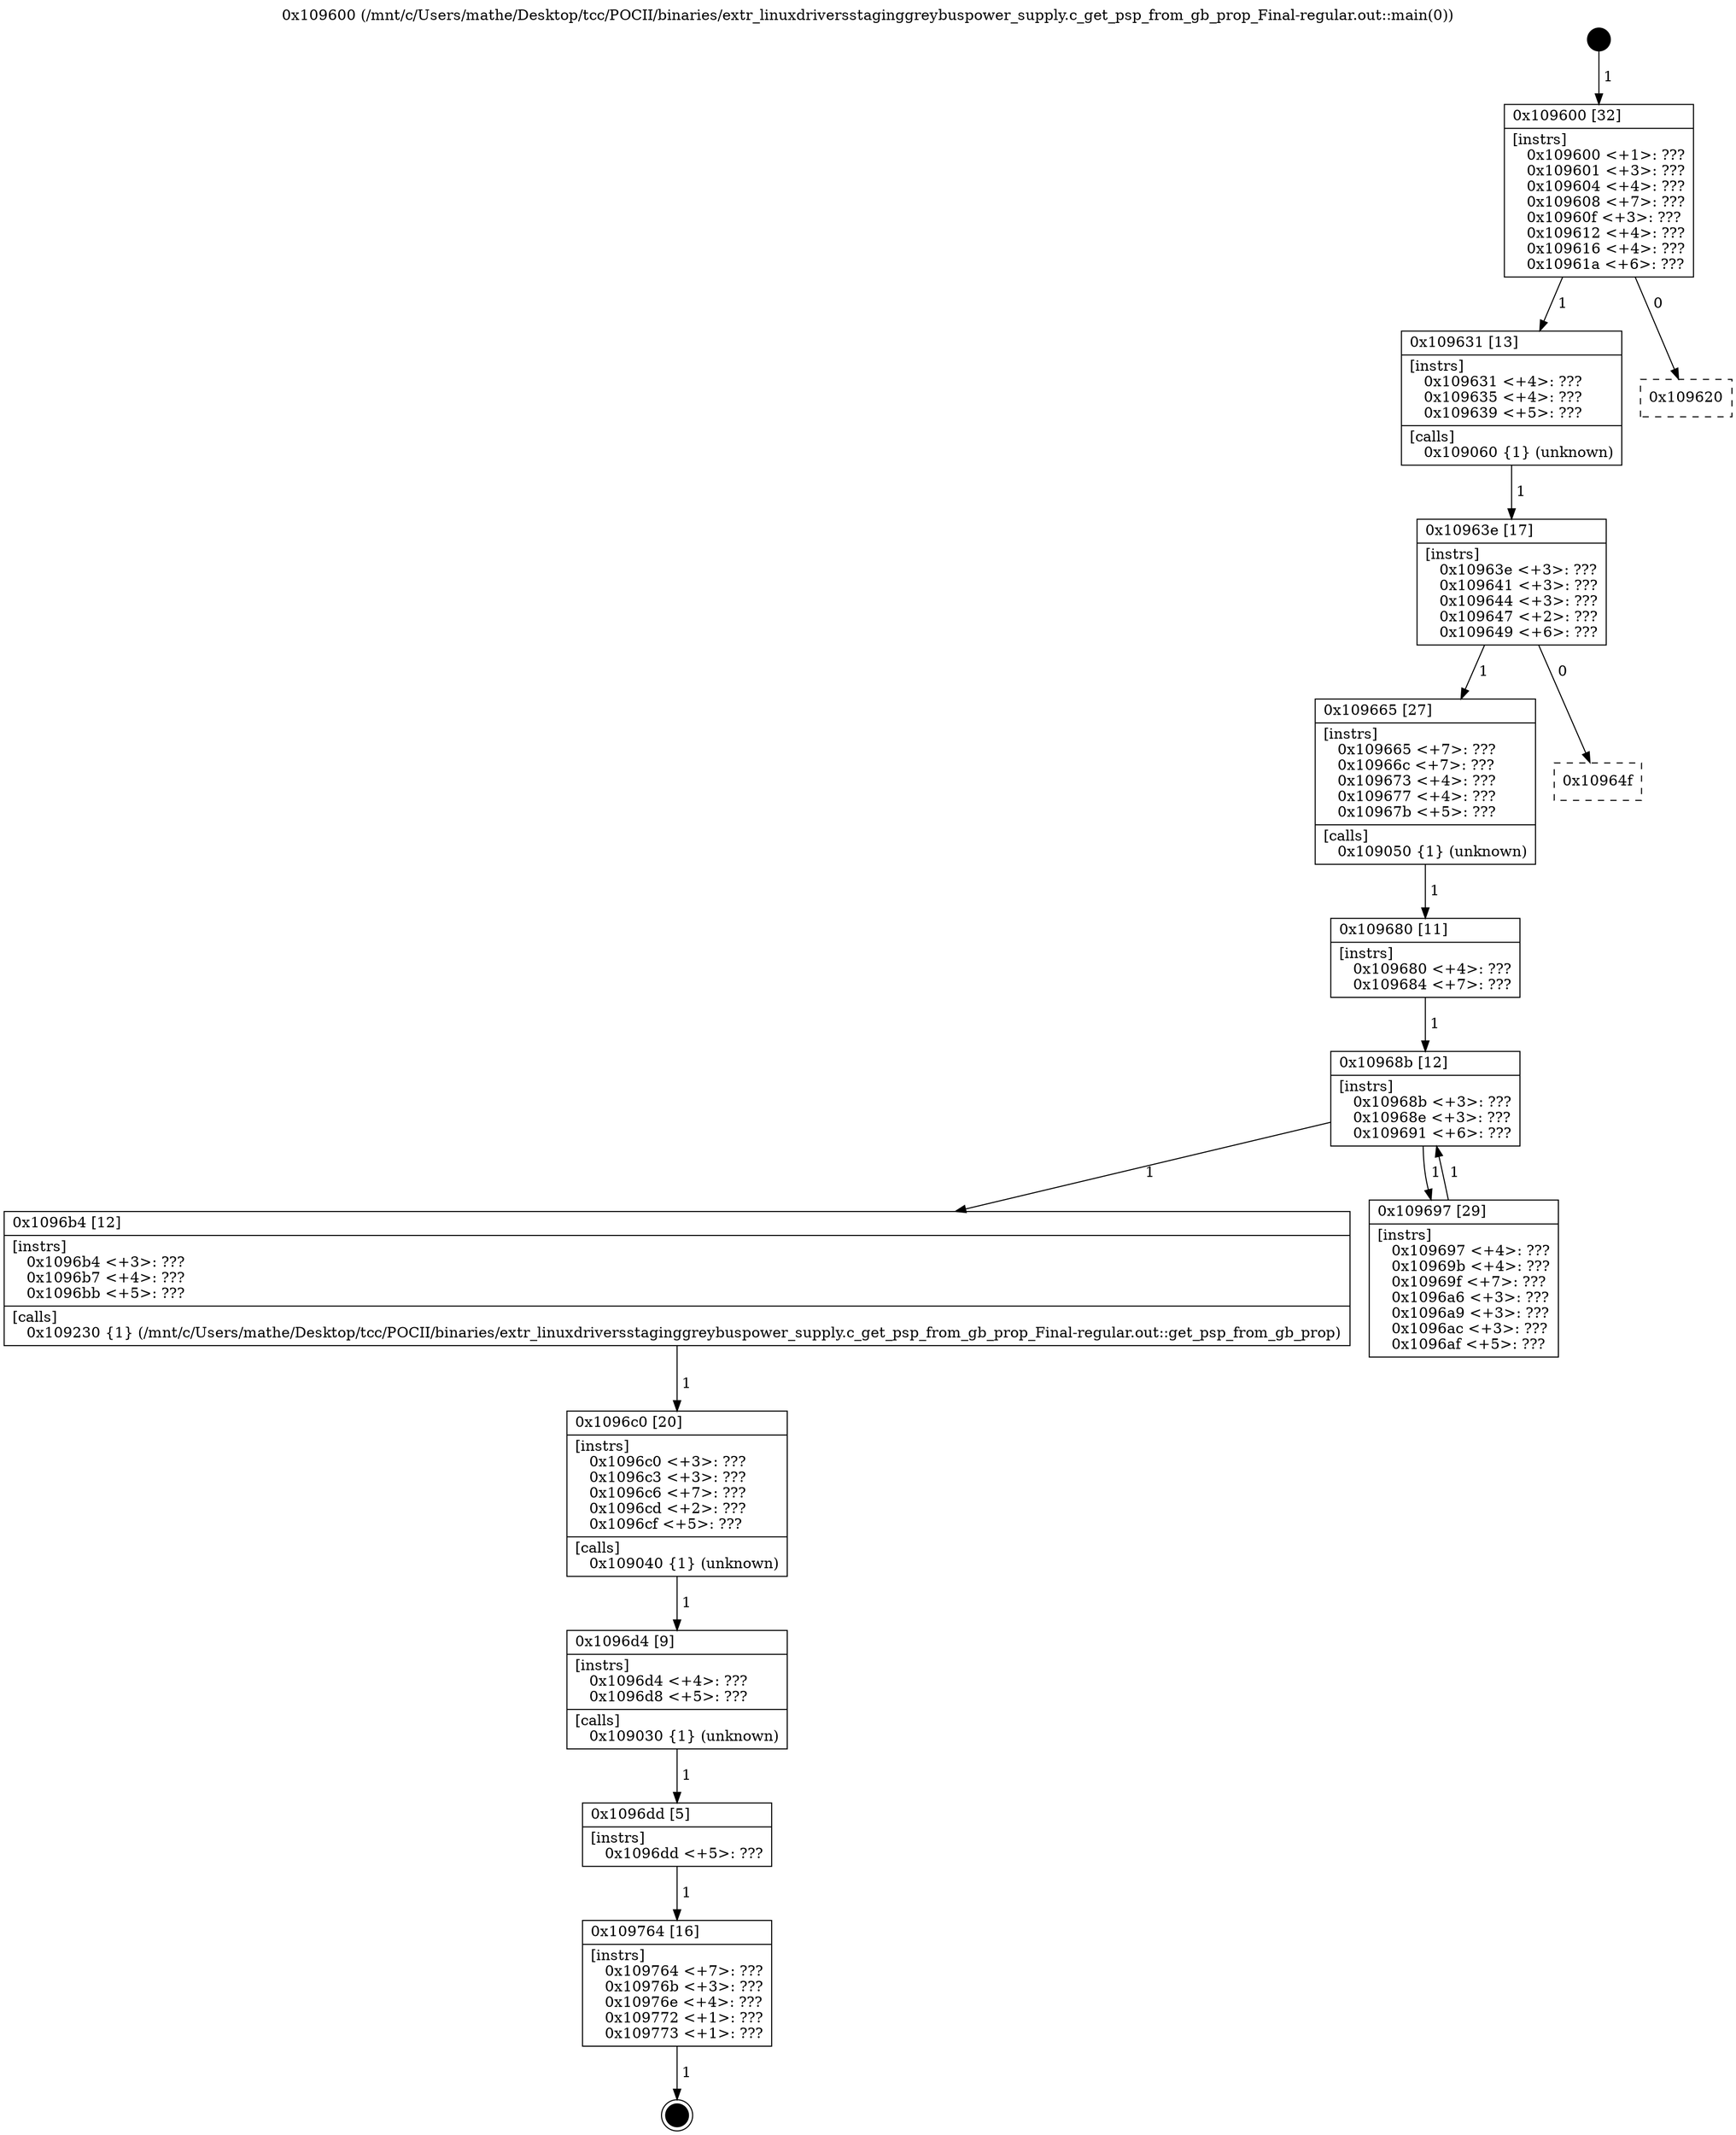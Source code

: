 digraph "0x109600" {
  label = "0x109600 (/mnt/c/Users/mathe/Desktop/tcc/POCII/binaries/extr_linuxdriversstaginggreybuspower_supply.c_get_psp_from_gb_prop_Final-regular.out::main(0))"
  labelloc = "t"
  node[shape=record]

  Entry [label="",width=0.3,height=0.3,shape=circle,fillcolor=black,style=filled]
  "0x109600" [label="{
     0x109600 [32]\l
     | [instrs]\l
     &nbsp;&nbsp;0x109600 \<+1\>: ???\l
     &nbsp;&nbsp;0x109601 \<+3\>: ???\l
     &nbsp;&nbsp;0x109604 \<+4\>: ???\l
     &nbsp;&nbsp;0x109608 \<+7\>: ???\l
     &nbsp;&nbsp;0x10960f \<+3\>: ???\l
     &nbsp;&nbsp;0x109612 \<+4\>: ???\l
     &nbsp;&nbsp;0x109616 \<+4\>: ???\l
     &nbsp;&nbsp;0x10961a \<+6\>: ???\l
  }"]
  "0x109631" [label="{
     0x109631 [13]\l
     | [instrs]\l
     &nbsp;&nbsp;0x109631 \<+4\>: ???\l
     &nbsp;&nbsp;0x109635 \<+4\>: ???\l
     &nbsp;&nbsp;0x109639 \<+5\>: ???\l
     | [calls]\l
     &nbsp;&nbsp;0x109060 \{1\} (unknown)\l
  }"]
  "0x109620" [label="{
     0x109620\l
  }", style=dashed]
  "0x10963e" [label="{
     0x10963e [17]\l
     | [instrs]\l
     &nbsp;&nbsp;0x10963e \<+3\>: ???\l
     &nbsp;&nbsp;0x109641 \<+3\>: ???\l
     &nbsp;&nbsp;0x109644 \<+3\>: ???\l
     &nbsp;&nbsp;0x109647 \<+2\>: ???\l
     &nbsp;&nbsp;0x109649 \<+6\>: ???\l
  }"]
  "0x109665" [label="{
     0x109665 [27]\l
     | [instrs]\l
     &nbsp;&nbsp;0x109665 \<+7\>: ???\l
     &nbsp;&nbsp;0x10966c \<+7\>: ???\l
     &nbsp;&nbsp;0x109673 \<+4\>: ???\l
     &nbsp;&nbsp;0x109677 \<+4\>: ???\l
     &nbsp;&nbsp;0x10967b \<+5\>: ???\l
     | [calls]\l
     &nbsp;&nbsp;0x109050 \{1\} (unknown)\l
  }"]
  "0x10964f" [label="{
     0x10964f\l
  }", style=dashed]
  "0x10968b" [label="{
     0x10968b [12]\l
     | [instrs]\l
     &nbsp;&nbsp;0x10968b \<+3\>: ???\l
     &nbsp;&nbsp;0x10968e \<+3\>: ???\l
     &nbsp;&nbsp;0x109691 \<+6\>: ???\l
  }"]
  "0x1096b4" [label="{
     0x1096b4 [12]\l
     | [instrs]\l
     &nbsp;&nbsp;0x1096b4 \<+3\>: ???\l
     &nbsp;&nbsp;0x1096b7 \<+4\>: ???\l
     &nbsp;&nbsp;0x1096bb \<+5\>: ???\l
     | [calls]\l
     &nbsp;&nbsp;0x109230 \{1\} (/mnt/c/Users/mathe/Desktop/tcc/POCII/binaries/extr_linuxdriversstaginggreybuspower_supply.c_get_psp_from_gb_prop_Final-regular.out::get_psp_from_gb_prop)\l
  }"]
  "0x109697" [label="{
     0x109697 [29]\l
     | [instrs]\l
     &nbsp;&nbsp;0x109697 \<+4\>: ???\l
     &nbsp;&nbsp;0x10969b \<+4\>: ???\l
     &nbsp;&nbsp;0x10969f \<+7\>: ???\l
     &nbsp;&nbsp;0x1096a6 \<+3\>: ???\l
     &nbsp;&nbsp;0x1096a9 \<+3\>: ???\l
     &nbsp;&nbsp;0x1096ac \<+3\>: ???\l
     &nbsp;&nbsp;0x1096af \<+5\>: ???\l
  }"]
  "0x109680" [label="{
     0x109680 [11]\l
     | [instrs]\l
     &nbsp;&nbsp;0x109680 \<+4\>: ???\l
     &nbsp;&nbsp;0x109684 \<+7\>: ???\l
  }"]
  "0x1096c0" [label="{
     0x1096c0 [20]\l
     | [instrs]\l
     &nbsp;&nbsp;0x1096c0 \<+3\>: ???\l
     &nbsp;&nbsp;0x1096c3 \<+3\>: ???\l
     &nbsp;&nbsp;0x1096c6 \<+7\>: ???\l
     &nbsp;&nbsp;0x1096cd \<+2\>: ???\l
     &nbsp;&nbsp;0x1096cf \<+5\>: ???\l
     | [calls]\l
     &nbsp;&nbsp;0x109040 \{1\} (unknown)\l
  }"]
  "0x1096d4" [label="{
     0x1096d4 [9]\l
     | [instrs]\l
     &nbsp;&nbsp;0x1096d4 \<+4\>: ???\l
     &nbsp;&nbsp;0x1096d8 \<+5\>: ???\l
     | [calls]\l
     &nbsp;&nbsp;0x109030 \{1\} (unknown)\l
  }"]
  "0x1096dd" [label="{
     0x1096dd [5]\l
     | [instrs]\l
     &nbsp;&nbsp;0x1096dd \<+5\>: ???\l
  }"]
  "0x109764" [label="{
     0x109764 [16]\l
     | [instrs]\l
     &nbsp;&nbsp;0x109764 \<+7\>: ???\l
     &nbsp;&nbsp;0x10976b \<+3\>: ???\l
     &nbsp;&nbsp;0x10976e \<+4\>: ???\l
     &nbsp;&nbsp;0x109772 \<+1\>: ???\l
     &nbsp;&nbsp;0x109773 \<+1\>: ???\l
  }"]
  Exit [label="",width=0.3,height=0.3,shape=circle,fillcolor=black,style=filled,peripheries=2]
  Entry -> "0x109600" [label=" 1"]
  "0x109600" -> "0x109631" [label=" 1"]
  "0x109600" -> "0x109620" [label=" 0"]
  "0x109631" -> "0x10963e" [label=" 1"]
  "0x10963e" -> "0x109665" [label=" 1"]
  "0x10963e" -> "0x10964f" [label=" 0"]
  "0x109665" -> "0x109680" [label=" 1"]
  "0x10968b" -> "0x1096b4" [label=" 1"]
  "0x10968b" -> "0x109697" [label=" 1"]
  "0x109680" -> "0x10968b" [label=" 1"]
  "0x109697" -> "0x10968b" [label=" 1"]
  "0x1096b4" -> "0x1096c0" [label=" 1"]
  "0x1096c0" -> "0x1096d4" [label=" 1"]
  "0x1096d4" -> "0x1096dd" [label=" 1"]
  "0x1096dd" -> "0x109764" [label=" 1"]
  "0x109764" -> Exit [label=" 1"]
}

